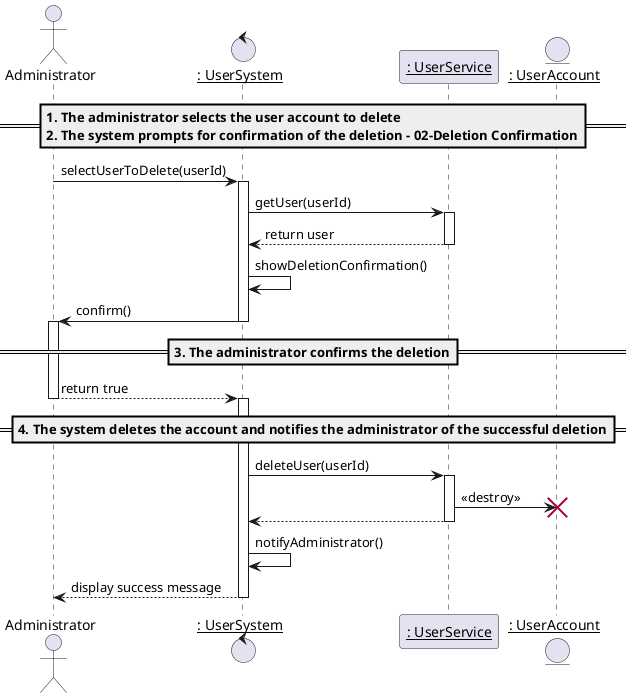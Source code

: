 @startuml delete_user_account

actor "Administrator" as a

control "__: UserSystem__" as c
participant "__: UserService__" as s
entity "__: UserAccount__" as u

==1. The administrator selects the user account to delete\n2. The system prompts for confirmation of the deletion - 02-Deletion Confirmation==

a->c: selectUserToDelete(userId)
activate c

c->s: getUser(userId)
activate s
s-->c: return user
deactivate s




c->c: showDeletionConfirmation()

c -> a: confirm()
deactivate c
activate a

==3. The administrator confirms the deletion==

a --> c: return true
deactivate a
activate c

==4. The system deletes the account and notifies the administrator of the successful deletion==

c->s: deleteUser(userId)
activate s

s->u: <<destroy>>
destroy u
deactivate u

s-->c
deactivate s

c->c: notifyAdministrator()

c-->a: display success message
deactivate c

@enduml
